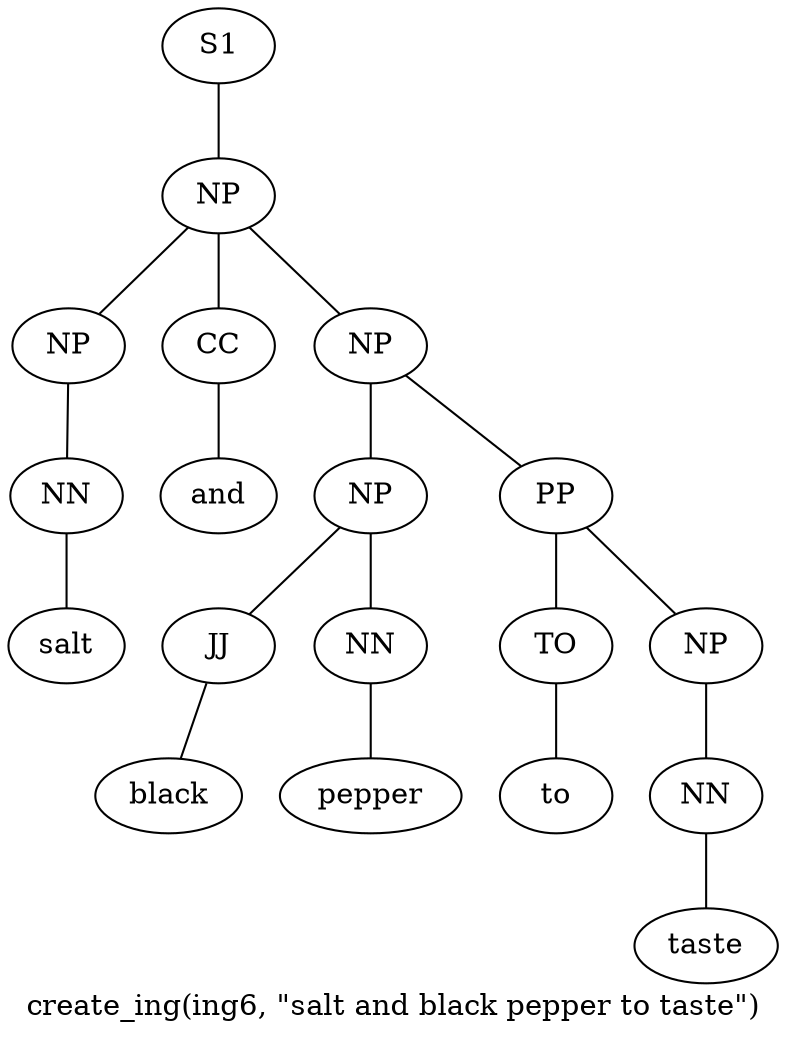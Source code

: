 graph SyntaxGraph {
	label = "create_ing(ing6, \"salt and black pepper to taste\")";
	Node0 [label="S1"];
	Node1 [label="NP"];
	Node2 [label="NP"];
	Node3 [label="NN"];
	Node4 [label="salt"];
	Node5 [label="CC"];
	Node6 [label="and"];
	Node7 [label="NP"];
	Node8 [label="NP"];
	Node9 [label="JJ"];
	Node10 [label="black"];
	Node11 [label="NN"];
	Node12 [label="pepper"];
	Node13 [label="PP"];
	Node14 [label="TO"];
	Node15 [label="to"];
	Node16 [label="NP"];
	Node17 [label="NN"];
	Node18 [label="taste"];

	Node0 -- Node1;
	Node1 -- Node2;
	Node1 -- Node5;
	Node1 -- Node7;
	Node2 -- Node3;
	Node3 -- Node4;
	Node5 -- Node6;
	Node7 -- Node8;
	Node7 -- Node13;
	Node8 -- Node9;
	Node8 -- Node11;
	Node9 -- Node10;
	Node11 -- Node12;
	Node13 -- Node14;
	Node13 -- Node16;
	Node14 -- Node15;
	Node16 -- Node17;
	Node17 -- Node18;
}